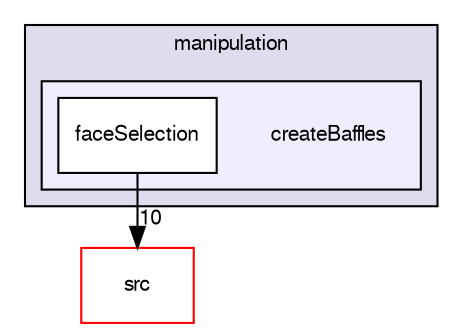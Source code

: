 digraph "applications/utilities/mesh/manipulation/createBaffles" {
  bgcolor=transparent;
  compound=true
  node [ fontsize="10", fontname="FreeSans"];
  edge [ labelfontsize="10", labelfontname="FreeSans"];
  subgraph clusterdir_15449a1ef4a09517cc5e2efa6b11565e {
    graph [ bgcolor="#ddddee", pencolor="black", label="manipulation" fontname="FreeSans", fontsize="10", URL="dir_15449a1ef4a09517cc5e2efa6b11565e.html"]
  subgraph clusterdir_ddcf5fe0f04ff5f039a323c80f06f3e5 {
    graph [ bgcolor="#eeeeff", pencolor="black", label="" URL="dir_ddcf5fe0f04ff5f039a323c80f06f3e5.html"];
    dir_ddcf5fe0f04ff5f039a323c80f06f3e5 [shape=plaintext label="createBaffles"];
    dir_f0d22ac95d480b5787982d11ae824c2e [shape=box label="faceSelection" color="black" fillcolor="white" style="filled" URL="dir_f0d22ac95d480b5787982d11ae824c2e.html"];
  }
  }
  dir_68267d1309a1af8e8297ef4c3efbcdba [shape=box label="src" color="red" URL="dir_68267d1309a1af8e8297ef4c3efbcdba.html"];
  dir_f0d22ac95d480b5787982d11ae824c2e->dir_68267d1309a1af8e8297ef4c3efbcdba [headlabel="10", labeldistance=1.5 headhref="dir_000414_000577.html"];
}
